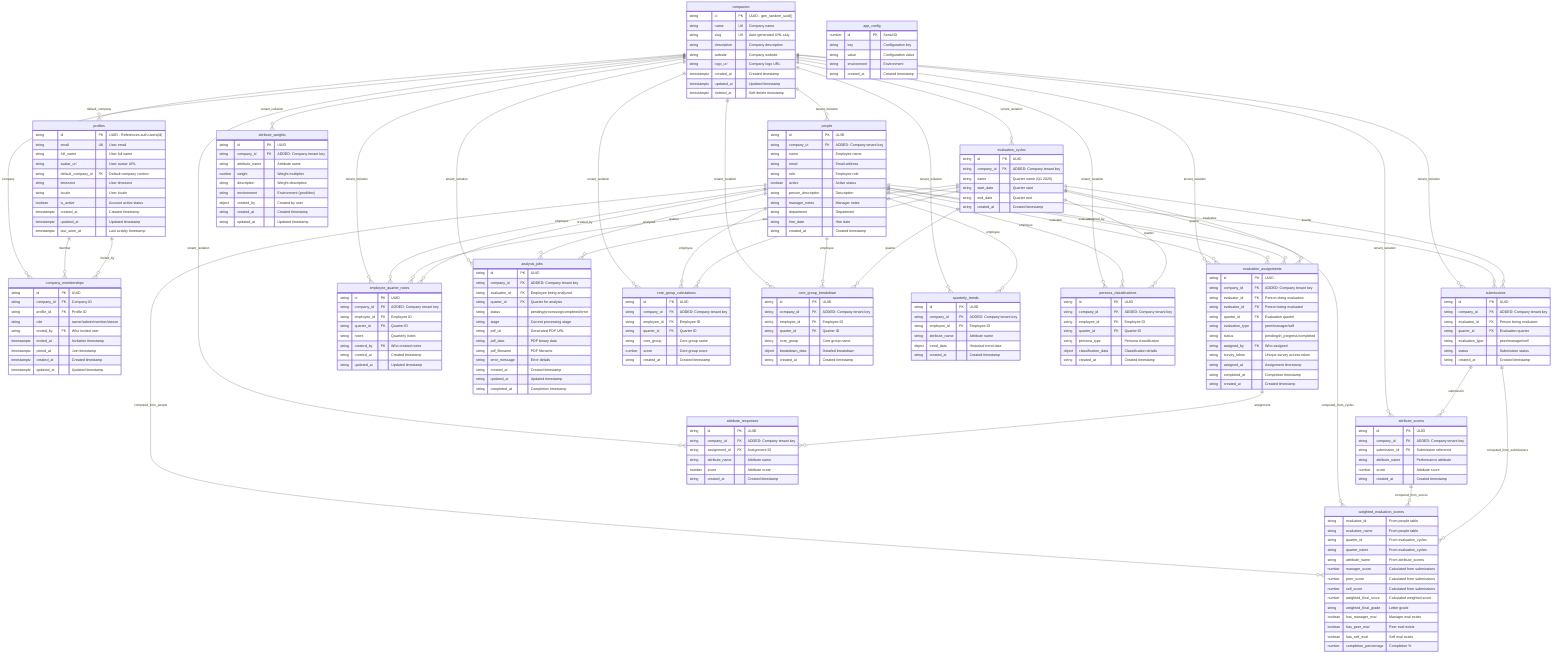 erDiagram
    %% A-Player Evaluations Database - POST Multi-Tenancy Implementation
    %% Generated: February 1, 2025 - MIGRATION COMPLETED SUCCESSFULLY
    %% Status: PRODUCTION READY with Multi-Tenant Architecture
    
    %% ========================================
    %% MULTI-TENANCY CORE INFRASTRUCTURE
    %% ========================================
    
    companies {
        string id PK "UUID - gen_random_uuid()"
        string name UK "Company name"
        string slug UK "Auto-generated URL slug"
        string description "Company description"
        string website "Company website"
        string logo_url "Company logo URL"
        timestamptz created_at "Created timestamp"
        timestamptz updated_at "Updated timestamp"
        timestamptz deleted_at "Soft delete timestamp"
    }
    
    profiles {
        string id PK "UUID - References auth.users(id)"
        string email UK "User email"
        string full_name "User full name"
        string avatar_url "User avatar URL"
        string default_company_id FK "Default company context"
        string timezone "User timezone"
        string locale "User locale"
        boolean is_active "Account active status"
        timestamptz created_at "Created timestamp"
        timestamptz updated_at "Updated timestamp"
        timestamptz last_seen_at "Last activity timestamp"
    }
    
    company_memberships {
        string id PK "UUID"
        string company_id FK "Company ID"
        string profile_id FK "Profile ID"
        string role "owner/admin/member/viewer"
        string invited_by FK "Who invited user"
        timestamptz invited_at "Invitation timestamp"
        timestamptz joined_at "Join timestamp"
        timestamptz created_at "Created timestamp"
        timestamptz updated_at "Updated timestamp"
    }
    
    %% ========================================
    %% ENHANCED TENANT-SCOPED TABLES
    %% ========================================
    
    people {
        string id PK "UUID"
        string company_id FK "ADDED: Company tenant key"
        string name "Employee name"
        string email "Email address"
        string role "Employee role"
        boolean active "Active status"
        string person_description "Description"
        string manager_notes "Manager notes"
        string department "Department"
        string hire_date "Hire date"
        string created_at "Created timestamp"
    }
    
    evaluation_cycles {
        string id PK "UUID"
        string company_id FK "ADDED: Company tenant key"
        string name "Quarter name (Q1 2025)"
        string start_date "Quarter start"
        string end_date "Quarter end"
        string created_at "Created timestamp"
    }
    
    attribute_scores {
        string id PK "UUID"
        string company_id FK "ADDED: Company tenant key"
        string submission_id FK "Submission reference"
        string attribute_name "Performance attribute"
        number score "Attribute score"
        string created_at "Created timestamp"
    }
    
    submissions {
        string id PK "UUID"
        string company_id FK "ADDED: Company tenant key"
        string evaluatee_id FK "Person being evaluated"
        string quarter_id FK "Evaluation quarter"
        string evaluation_type "peer/manager/self"
        string status "Submission status"
        string created_at "Created timestamp"
    }
    
    evaluation_assignments {
        string id PK "UUID"
        string company_id FK "ADDED: Company tenant key"
        string evaluator_id FK "Person doing evaluation"
        string evaluatee_id FK "Person being evaluated"
        string quarter_id FK "Evaluation quarter"
        string evaluation_type "peer/manager/self"
        string status "pending/in_progress/completed"
        string assigned_by FK "Who assigned"
        string survey_token "Unique survey access token"
        string assigned_at "Assignment timestamp"
        string completed_at "Completion timestamp"
        string created_at "Created timestamp"
    }
    
    attribute_weights {
        string id PK "UUID"
        string company_id FK "ADDED: Company tenant key"
        string attribute_name "Attribute name"
        number weight "Weight multiplier"
        string description "Weight description"
        string environment "Environment (prod/dev)"
        object created_by "Created by user"
        string created_at "Created timestamp"
        string updated_at "Updated timestamp"
    }
    
    employee_quarter_notes {
        string id PK "UUID"
        string company_id FK "ADDED: Company tenant key"
        string employee_id FK "Employee ID"
        string quarter_id FK "Quarter ID"
        string notes "Quarterly notes"
        string created_by FK "Who created notes"
        string created_at "Created timestamp"
        string updated_at "Updated timestamp"
    }
    
    analysis_jobs {
        string id PK "UUID"
        string company_id FK "ADDED: Company tenant key"
        string evaluatee_id FK "Employee being analyzed"
        string quarter_id FK "Quarter for analysis"
        string status "pending/processing/completed/error"
        string stage "Current processing stage"
        string pdf_url "Generated PDF URL"
        string pdf_data "PDF binary data"
        string pdf_filename "PDF filename"
        string error_message "Error details"
        string created_at "Created timestamp"
        string updated_at "Updated timestamp"
        string completed_at "Completion timestamp"
    }
    
    core_group_calculations {
        string id PK "UUID"
        string company_id FK "ADDED: Company tenant key"
        string employee_id FK "Employee ID"
        string quarter_id FK "Quarter ID"
        string core_group "Core group name"
        number score "Core group score"
        string created_at "Created timestamp"
    }
    
    core_group_breakdown {
        string id PK "UUID"
        string company_id FK "ADDED: Company tenant key"
        string employee_id FK "Employee ID"
        string quarter_id FK "Quarter ID"
        string core_group "Core group name"
        object breakdown_data "Detailed breakdown"
        string created_at "Created timestamp"
    }
    
    quarterly_trends {
        string id PK "UUID"
        string company_id FK "ADDED: Company tenant key"
        string employee_id FK "Employee ID"
        string attribute_name "Attribute name"
        object trend_data "Historical trend data"
        string created_at "Created timestamp"
    }
    
    attribute_responses {
        string id PK "UUID"
        string company_id FK "ADDED: Company tenant key"
        string assignment_id FK "Assignment ID"
        string attribute_name "Attribute name"
        number score "Attribute score"
        string created_at "Created timestamp"
    }
    
    persona_classifications {
        string id PK "UUID"
        string company_id FK "ADDED: Company tenant key"
        string employee_id FK "Employee ID"
        string quarter_id FK "Quarter ID"
        string persona_type "Persona classification"
        object classification_data "Classification details"
        string created_at "Created timestamp"
    }
    
    %% ========================================
    %% GLOBAL REFERENCE TABLE (No company_id)
    %% ========================================
    
    app_config {
        number id PK "Serial ID"
        string key "Configuration key"
        string value "Configuration value"
        string environment "Environment"
        string created_at "Created timestamp"
    }
    
    %% ========================================
    %% COMPUTED VIEW (Multi-tenant via underlying tables)
    %% ========================================
    
    weighted_evaluation_scores {
        string evaluatee_id "From people table"
        string evaluatee_name "From people table"
        string quarter_id "From evaluation_cycles"
        string quarter_name "From evaluation_cycles"
        string attribute_name "From attribute_scores"
        number manager_score "Calculated from submissions"
        number peer_score "Calculated from submissions"
        number self_score "Calculated from submissions"
        number weighted_final_score "Calculated weighted score"
        string weighted_final_grade "Letter grade"
        boolean has_manager_eval "Manager eval exists"
        boolean has_peer_eval "Peer eval exists"
        boolean has_self_eval "Self eval exists"
        number completion_percentage "Completion %"
    }
    
    %% ========================================
    %% MULTI-TENANCY RELATIONSHIPS
    %% ========================================
    
    %% Core multi-tenancy relationships
    companies ||--o{ profiles : "default_company"
    companies ||--o{ company_memberships : "company"
    profiles ||--o{ company_memberships : "member"
    profiles ||--o{ company_memberships : "invited_by"
    
    %% All tenant tables reference companies
    companies ||--o{ people : "tenant_isolation"
    companies ||--o{ evaluation_cycles : "tenant_isolation"
    companies ||--o{ attribute_scores : "tenant_isolation"
    companies ||--o{ submissions : "tenant_isolation"
    companies ||--o{ evaluation_assignments : "tenant_isolation"
    companies ||--o{ attribute_weights : "tenant_isolation"
    companies ||--o{ employee_quarter_notes : "tenant_isolation"
    companies ||--o{ analysis_jobs : "tenant_isolation"
    companies ||--o{ core_group_calculations : "tenant_isolation"
    companies ||--o{ core_group_breakdown : "tenant_isolation"
    companies ||--o{ quarterly_trends : "tenant_isolation"
    companies ||--o{ attribute_responses : "tenant_isolation"
    companies ||--o{ persona_classifications : "tenant_isolation"
    
    %% Original business relationships (now company-scoped)
    people ||--o{ submissions : "evaluatee"
    evaluation_cycles ||--o{ submissions : "quarter"
    submissions ||--o{ attribute_scores : "submission"
    people ||--o{ evaluation_assignments : "evaluator"
    people ||--o{ evaluation_assignments : "evaluatee"
    people ||--o{ evaluation_assignments : "assigned_by"
    evaluation_cycles ||--o{ evaluation_assignments : "quarter"
    people ||--o{ employee_quarter_notes : "employee"
    evaluation_cycles ||--o{ employee_quarter_notes : "quarter"
    people ||--o{ employee_quarter_notes : "created_by"
    people ||--o{ analysis_jobs : "analyzed"
    evaluation_cycles ||--o{ analysis_jobs : "quarter"
    people ||--o{ core_group_calculations : "employee"
    evaluation_cycles ||--o{ core_group_calculations : "quarter"
    people ||--o{ core_group_breakdown : "employee"
    evaluation_cycles ||--o{ core_group_breakdown : "quarter"
    people ||--o{ quarterly_trends : "employee"
    evaluation_assignments ||--o{ attribute_responses : "assignment"
    people ||--o{ persona_classifications : "employee"
    evaluation_cycles ||--o{ persona_classifications : "quarter"
    
    %% View relationships (computed from underlying tables)
    people ||--o{ weighted_evaluation_scores : "computed_from_people"
    evaluation_cycles ||--o{ weighted_evaluation_scores : "computed_from_cycles"
    attribute_scores ||--o{ weighted_evaluation_scores : "computed_from_scores"
    submissions ||--o{ weighted_evaluation_scores : "computed_from_submissions"